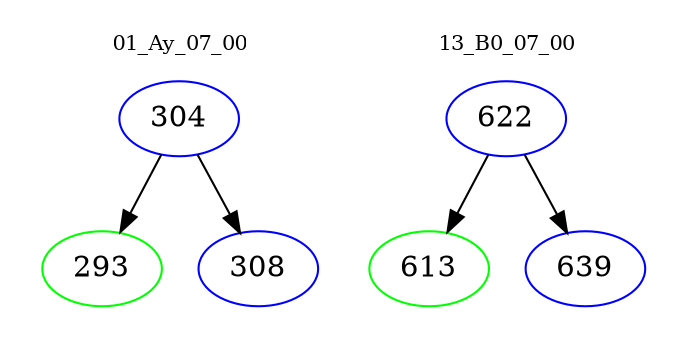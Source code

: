 digraph{
subgraph cluster_0 {
color = white
label = "01_Ay_07_00";
fontsize=10;
T0_304 [label="304", color="blue"]
T0_304 -> T0_293 [color="black"]
T0_293 [label="293", color="green"]
T0_304 -> T0_308 [color="black"]
T0_308 [label="308", color="blue"]
}
subgraph cluster_1 {
color = white
label = "13_B0_07_00";
fontsize=10;
T1_622 [label="622", color="blue"]
T1_622 -> T1_613 [color="black"]
T1_613 [label="613", color="green"]
T1_622 -> T1_639 [color="black"]
T1_639 [label="639", color="blue"]
}
}

